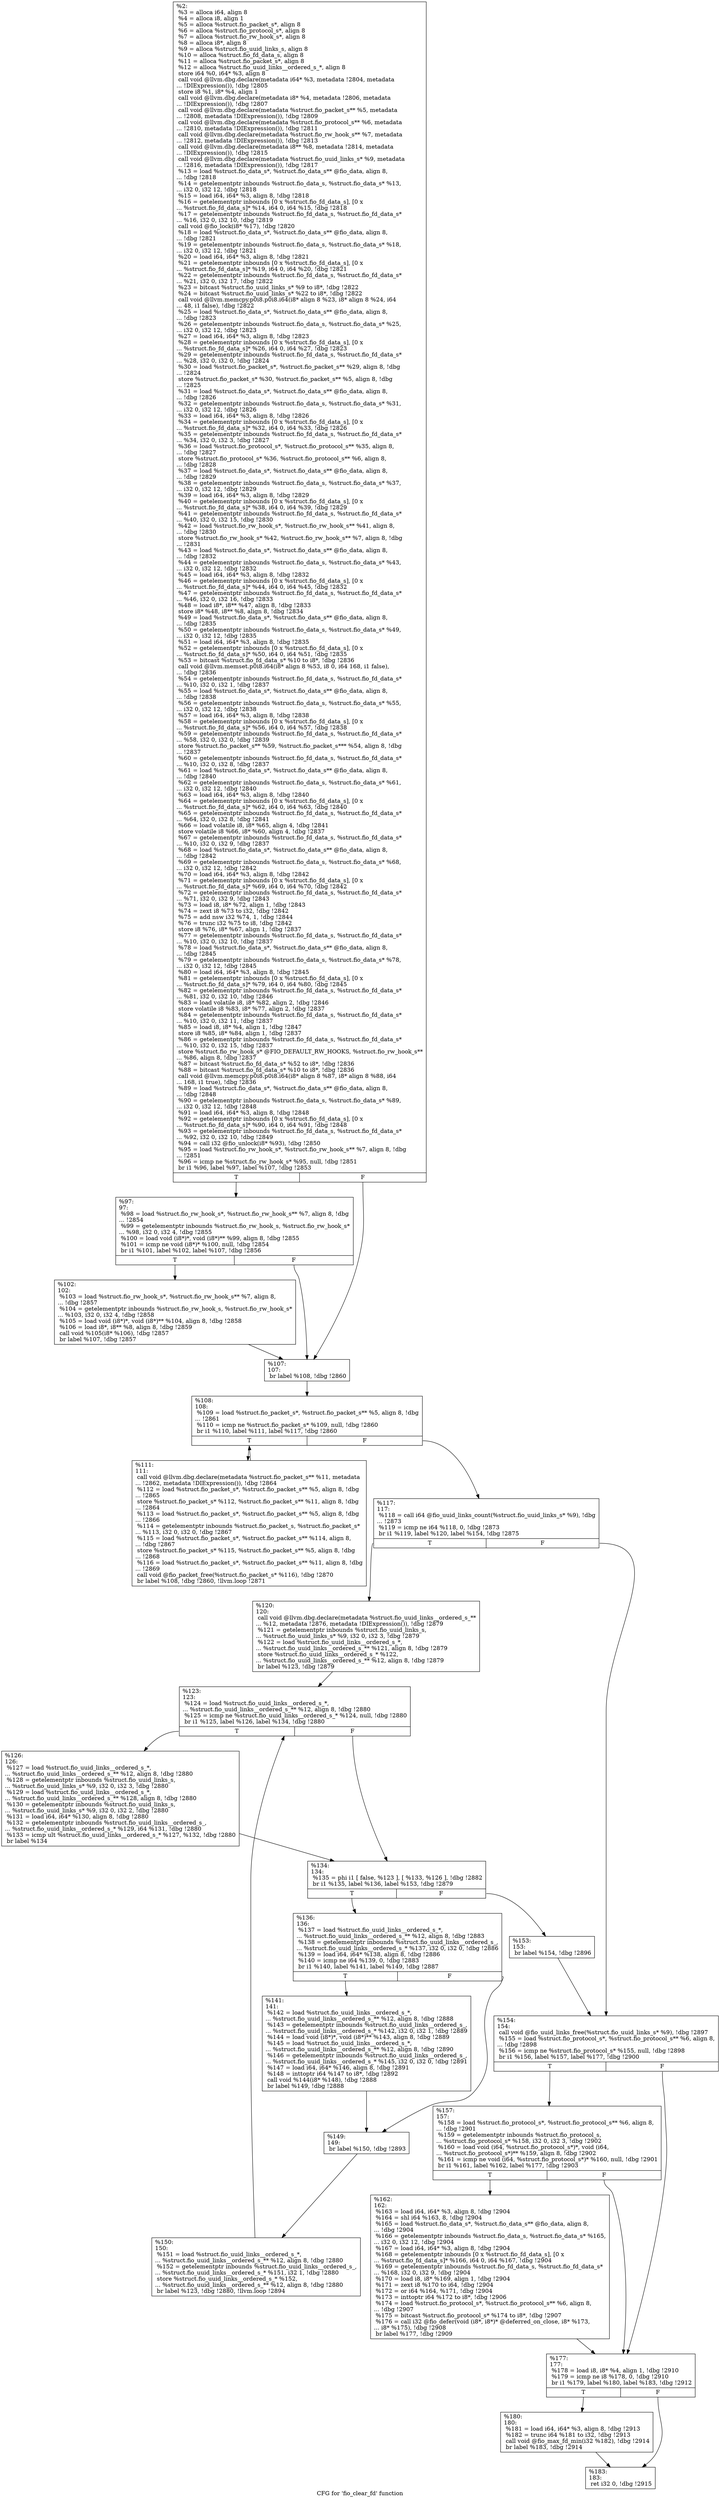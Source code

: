 digraph "CFG for 'fio_clear_fd' function" {
	label="CFG for 'fio_clear_fd' function";

	Node0x5568513be110 [shape=record,label="{%2:\l  %3 = alloca i64, align 8\l  %4 = alloca i8, align 1\l  %5 = alloca %struct.fio_packet_s*, align 8\l  %6 = alloca %struct.fio_protocol_s*, align 8\l  %7 = alloca %struct.fio_rw_hook_s*, align 8\l  %8 = alloca i8*, align 8\l  %9 = alloca %struct.fio_uuid_links_s, align 8\l  %10 = alloca %struct.fio_fd_data_s, align 8\l  %11 = alloca %struct.fio_packet_s*, align 8\l  %12 = alloca %struct.fio_uuid_links__ordered_s_*, align 8\l  store i64 %0, i64* %3, align 8\l  call void @llvm.dbg.declare(metadata i64* %3, metadata !2804, metadata\l... !DIExpression()), !dbg !2805\l  store i8 %1, i8* %4, align 1\l  call void @llvm.dbg.declare(metadata i8* %4, metadata !2806, metadata\l... !DIExpression()), !dbg !2807\l  call void @llvm.dbg.declare(metadata %struct.fio_packet_s** %5, metadata\l... !2808, metadata !DIExpression()), !dbg !2809\l  call void @llvm.dbg.declare(metadata %struct.fio_protocol_s** %6, metadata\l... !2810, metadata !DIExpression()), !dbg !2811\l  call void @llvm.dbg.declare(metadata %struct.fio_rw_hook_s** %7, metadata\l... !2812, metadata !DIExpression()), !dbg !2813\l  call void @llvm.dbg.declare(metadata i8** %8, metadata !2814, metadata\l... !DIExpression()), !dbg !2815\l  call void @llvm.dbg.declare(metadata %struct.fio_uuid_links_s* %9, metadata\l... !2816, metadata !DIExpression()), !dbg !2817\l  %13 = load %struct.fio_data_s*, %struct.fio_data_s** @fio_data, align 8,\l... !dbg !2818\l  %14 = getelementptr inbounds %struct.fio_data_s, %struct.fio_data_s* %13,\l... i32 0, i32 12, !dbg !2818\l  %15 = load i64, i64* %3, align 8, !dbg !2818\l  %16 = getelementptr inbounds [0 x %struct.fio_fd_data_s], [0 x\l... %struct.fio_fd_data_s]* %14, i64 0, i64 %15, !dbg !2818\l  %17 = getelementptr inbounds %struct.fio_fd_data_s, %struct.fio_fd_data_s*\l... %16, i32 0, i32 10, !dbg !2819\l  call void @fio_lock(i8* %17), !dbg !2820\l  %18 = load %struct.fio_data_s*, %struct.fio_data_s** @fio_data, align 8,\l... !dbg !2821\l  %19 = getelementptr inbounds %struct.fio_data_s, %struct.fio_data_s* %18,\l... i32 0, i32 12, !dbg !2821\l  %20 = load i64, i64* %3, align 8, !dbg !2821\l  %21 = getelementptr inbounds [0 x %struct.fio_fd_data_s], [0 x\l... %struct.fio_fd_data_s]* %19, i64 0, i64 %20, !dbg !2821\l  %22 = getelementptr inbounds %struct.fio_fd_data_s, %struct.fio_fd_data_s*\l... %21, i32 0, i32 17, !dbg !2822\l  %23 = bitcast %struct.fio_uuid_links_s* %9 to i8*, !dbg !2822\l  %24 = bitcast %struct.fio_uuid_links_s* %22 to i8*, !dbg !2822\l  call void @llvm.memcpy.p0i8.p0i8.i64(i8* align 8 %23, i8* align 8 %24, i64\l... 48, i1 false), !dbg !2822\l  %25 = load %struct.fio_data_s*, %struct.fio_data_s** @fio_data, align 8,\l... !dbg !2823\l  %26 = getelementptr inbounds %struct.fio_data_s, %struct.fio_data_s* %25,\l... i32 0, i32 12, !dbg !2823\l  %27 = load i64, i64* %3, align 8, !dbg !2823\l  %28 = getelementptr inbounds [0 x %struct.fio_fd_data_s], [0 x\l... %struct.fio_fd_data_s]* %26, i64 0, i64 %27, !dbg !2823\l  %29 = getelementptr inbounds %struct.fio_fd_data_s, %struct.fio_fd_data_s*\l... %28, i32 0, i32 0, !dbg !2824\l  %30 = load %struct.fio_packet_s*, %struct.fio_packet_s** %29, align 8, !dbg\l... !2824\l  store %struct.fio_packet_s* %30, %struct.fio_packet_s** %5, align 8, !dbg\l... !2825\l  %31 = load %struct.fio_data_s*, %struct.fio_data_s** @fio_data, align 8,\l... !dbg !2826\l  %32 = getelementptr inbounds %struct.fio_data_s, %struct.fio_data_s* %31,\l... i32 0, i32 12, !dbg !2826\l  %33 = load i64, i64* %3, align 8, !dbg !2826\l  %34 = getelementptr inbounds [0 x %struct.fio_fd_data_s], [0 x\l... %struct.fio_fd_data_s]* %32, i64 0, i64 %33, !dbg !2826\l  %35 = getelementptr inbounds %struct.fio_fd_data_s, %struct.fio_fd_data_s*\l... %34, i32 0, i32 3, !dbg !2827\l  %36 = load %struct.fio_protocol_s*, %struct.fio_protocol_s** %35, align 8,\l... !dbg !2827\l  store %struct.fio_protocol_s* %36, %struct.fio_protocol_s** %6, align 8,\l... !dbg !2828\l  %37 = load %struct.fio_data_s*, %struct.fio_data_s** @fio_data, align 8,\l... !dbg !2829\l  %38 = getelementptr inbounds %struct.fio_data_s, %struct.fio_data_s* %37,\l... i32 0, i32 12, !dbg !2829\l  %39 = load i64, i64* %3, align 8, !dbg !2829\l  %40 = getelementptr inbounds [0 x %struct.fio_fd_data_s], [0 x\l... %struct.fio_fd_data_s]* %38, i64 0, i64 %39, !dbg !2829\l  %41 = getelementptr inbounds %struct.fio_fd_data_s, %struct.fio_fd_data_s*\l... %40, i32 0, i32 15, !dbg !2830\l  %42 = load %struct.fio_rw_hook_s*, %struct.fio_rw_hook_s** %41, align 8,\l... !dbg !2830\l  store %struct.fio_rw_hook_s* %42, %struct.fio_rw_hook_s** %7, align 8, !dbg\l... !2831\l  %43 = load %struct.fio_data_s*, %struct.fio_data_s** @fio_data, align 8,\l... !dbg !2832\l  %44 = getelementptr inbounds %struct.fio_data_s, %struct.fio_data_s* %43,\l... i32 0, i32 12, !dbg !2832\l  %45 = load i64, i64* %3, align 8, !dbg !2832\l  %46 = getelementptr inbounds [0 x %struct.fio_fd_data_s], [0 x\l... %struct.fio_fd_data_s]* %44, i64 0, i64 %45, !dbg !2832\l  %47 = getelementptr inbounds %struct.fio_fd_data_s, %struct.fio_fd_data_s*\l... %46, i32 0, i32 16, !dbg !2833\l  %48 = load i8*, i8** %47, align 8, !dbg !2833\l  store i8* %48, i8** %8, align 8, !dbg !2834\l  %49 = load %struct.fio_data_s*, %struct.fio_data_s** @fio_data, align 8,\l... !dbg !2835\l  %50 = getelementptr inbounds %struct.fio_data_s, %struct.fio_data_s* %49,\l... i32 0, i32 12, !dbg !2835\l  %51 = load i64, i64* %3, align 8, !dbg !2835\l  %52 = getelementptr inbounds [0 x %struct.fio_fd_data_s], [0 x\l... %struct.fio_fd_data_s]* %50, i64 0, i64 %51, !dbg !2835\l  %53 = bitcast %struct.fio_fd_data_s* %10 to i8*, !dbg !2836\l  call void @llvm.memset.p0i8.i64(i8* align 8 %53, i8 0, i64 168, i1 false),\l... !dbg !2836\l  %54 = getelementptr inbounds %struct.fio_fd_data_s, %struct.fio_fd_data_s*\l... %10, i32 0, i32 1, !dbg !2837\l  %55 = load %struct.fio_data_s*, %struct.fio_data_s** @fio_data, align 8,\l... !dbg !2838\l  %56 = getelementptr inbounds %struct.fio_data_s, %struct.fio_data_s* %55,\l... i32 0, i32 12, !dbg !2838\l  %57 = load i64, i64* %3, align 8, !dbg !2838\l  %58 = getelementptr inbounds [0 x %struct.fio_fd_data_s], [0 x\l... %struct.fio_fd_data_s]* %56, i64 0, i64 %57, !dbg !2838\l  %59 = getelementptr inbounds %struct.fio_fd_data_s, %struct.fio_fd_data_s*\l... %58, i32 0, i32 0, !dbg !2839\l  store %struct.fio_packet_s** %59, %struct.fio_packet_s*** %54, align 8, !dbg\l... !2837\l  %60 = getelementptr inbounds %struct.fio_fd_data_s, %struct.fio_fd_data_s*\l... %10, i32 0, i32 8, !dbg !2837\l  %61 = load %struct.fio_data_s*, %struct.fio_data_s** @fio_data, align 8,\l... !dbg !2840\l  %62 = getelementptr inbounds %struct.fio_data_s, %struct.fio_data_s* %61,\l... i32 0, i32 12, !dbg !2840\l  %63 = load i64, i64* %3, align 8, !dbg !2840\l  %64 = getelementptr inbounds [0 x %struct.fio_fd_data_s], [0 x\l... %struct.fio_fd_data_s]* %62, i64 0, i64 %63, !dbg !2840\l  %65 = getelementptr inbounds %struct.fio_fd_data_s, %struct.fio_fd_data_s*\l... %64, i32 0, i32 8, !dbg !2841\l  %66 = load volatile i8, i8* %65, align 4, !dbg !2841\l  store volatile i8 %66, i8* %60, align 4, !dbg !2837\l  %67 = getelementptr inbounds %struct.fio_fd_data_s, %struct.fio_fd_data_s*\l... %10, i32 0, i32 9, !dbg !2837\l  %68 = load %struct.fio_data_s*, %struct.fio_data_s** @fio_data, align 8,\l... !dbg !2842\l  %69 = getelementptr inbounds %struct.fio_data_s, %struct.fio_data_s* %68,\l... i32 0, i32 12, !dbg !2842\l  %70 = load i64, i64* %3, align 8, !dbg !2842\l  %71 = getelementptr inbounds [0 x %struct.fio_fd_data_s], [0 x\l... %struct.fio_fd_data_s]* %69, i64 0, i64 %70, !dbg !2842\l  %72 = getelementptr inbounds %struct.fio_fd_data_s, %struct.fio_fd_data_s*\l... %71, i32 0, i32 9, !dbg !2843\l  %73 = load i8, i8* %72, align 1, !dbg !2843\l  %74 = zext i8 %73 to i32, !dbg !2842\l  %75 = add nsw i32 %74, 1, !dbg !2844\l  %76 = trunc i32 %75 to i8, !dbg !2842\l  store i8 %76, i8* %67, align 1, !dbg !2837\l  %77 = getelementptr inbounds %struct.fio_fd_data_s, %struct.fio_fd_data_s*\l... %10, i32 0, i32 10, !dbg !2837\l  %78 = load %struct.fio_data_s*, %struct.fio_data_s** @fio_data, align 8,\l... !dbg !2845\l  %79 = getelementptr inbounds %struct.fio_data_s, %struct.fio_data_s* %78,\l... i32 0, i32 12, !dbg !2845\l  %80 = load i64, i64* %3, align 8, !dbg !2845\l  %81 = getelementptr inbounds [0 x %struct.fio_fd_data_s], [0 x\l... %struct.fio_fd_data_s]* %79, i64 0, i64 %80, !dbg !2845\l  %82 = getelementptr inbounds %struct.fio_fd_data_s, %struct.fio_fd_data_s*\l... %81, i32 0, i32 10, !dbg !2846\l  %83 = load volatile i8, i8* %82, align 2, !dbg !2846\l  store volatile i8 %83, i8* %77, align 2, !dbg !2837\l  %84 = getelementptr inbounds %struct.fio_fd_data_s, %struct.fio_fd_data_s*\l... %10, i32 0, i32 11, !dbg !2837\l  %85 = load i8, i8* %4, align 1, !dbg !2847\l  store i8 %85, i8* %84, align 1, !dbg !2837\l  %86 = getelementptr inbounds %struct.fio_fd_data_s, %struct.fio_fd_data_s*\l... %10, i32 0, i32 15, !dbg !2837\l  store %struct.fio_rw_hook_s* @FIO_DEFAULT_RW_HOOKS, %struct.fio_rw_hook_s**\l... %86, align 8, !dbg !2837\l  %87 = bitcast %struct.fio_fd_data_s* %52 to i8*, !dbg !2836\l  %88 = bitcast %struct.fio_fd_data_s* %10 to i8*, !dbg !2836\l  call void @llvm.memcpy.p0i8.p0i8.i64(i8* align 8 %87, i8* align 8 %88, i64\l... 168, i1 true), !dbg !2836\l  %89 = load %struct.fio_data_s*, %struct.fio_data_s** @fio_data, align 8,\l... !dbg !2848\l  %90 = getelementptr inbounds %struct.fio_data_s, %struct.fio_data_s* %89,\l... i32 0, i32 12, !dbg !2848\l  %91 = load i64, i64* %3, align 8, !dbg !2848\l  %92 = getelementptr inbounds [0 x %struct.fio_fd_data_s], [0 x\l... %struct.fio_fd_data_s]* %90, i64 0, i64 %91, !dbg !2848\l  %93 = getelementptr inbounds %struct.fio_fd_data_s, %struct.fio_fd_data_s*\l... %92, i32 0, i32 10, !dbg !2849\l  %94 = call i32 @fio_unlock(i8* %93), !dbg !2850\l  %95 = load %struct.fio_rw_hook_s*, %struct.fio_rw_hook_s** %7, align 8, !dbg\l... !2851\l  %96 = icmp ne %struct.fio_rw_hook_s* %95, null, !dbg !2851\l  br i1 %96, label %97, label %107, !dbg !2853\l|{<s0>T|<s1>F}}"];
	Node0x5568513be110:s0 -> Node0x5568513be4d0;
	Node0x5568513be110:s1 -> Node0x5568513be570;
	Node0x5568513be4d0 [shape=record,label="{%97:\l97:                                               \l  %98 = load %struct.fio_rw_hook_s*, %struct.fio_rw_hook_s** %7, align 8, !dbg\l... !2854\l  %99 = getelementptr inbounds %struct.fio_rw_hook_s, %struct.fio_rw_hook_s*\l... %98, i32 0, i32 4, !dbg !2855\l  %100 = load void (i8*)*, void (i8*)** %99, align 8, !dbg !2855\l  %101 = icmp ne void (i8*)* %100, null, !dbg !2854\l  br i1 %101, label %102, label %107, !dbg !2856\l|{<s0>T|<s1>F}}"];
	Node0x5568513be4d0:s0 -> Node0x5568513be520;
	Node0x5568513be4d0:s1 -> Node0x5568513be570;
	Node0x5568513be520 [shape=record,label="{%102:\l102:                                              \l  %103 = load %struct.fio_rw_hook_s*, %struct.fio_rw_hook_s** %7, align 8,\l... !dbg !2857\l  %104 = getelementptr inbounds %struct.fio_rw_hook_s, %struct.fio_rw_hook_s*\l... %103, i32 0, i32 4, !dbg !2858\l  %105 = load void (i8*)*, void (i8*)** %104, align 8, !dbg !2858\l  %106 = load i8*, i8** %8, align 8, !dbg !2859\l  call void %105(i8* %106), !dbg !2857\l  br label %107, !dbg !2857\l}"];
	Node0x5568513be520 -> Node0x5568513be570;
	Node0x5568513be570 [shape=record,label="{%107:\l107:                                              \l  br label %108, !dbg !2860\l}"];
	Node0x5568513be570 -> Node0x5568513be5c0;
	Node0x5568513be5c0 [shape=record,label="{%108:\l108:                                              \l  %109 = load %struct.fio_packet_s*, %struct.fio_packet_s** %5, align 8, !dbg\l... !2861\l  %110 = icmp ne %struct.fio_packet_s* %109, null, !dbg !2860\l  br i1 %110, label %111, label %117, !dbg !2860\l|{<s0>T|<s1>F}}"];
	Node0x5568513be5c0:s0 -> Node0x5568513be610;
	Node0x5568513be5c0:s1 -> Node0x5568513be660;
	Node0x5568513be610 [shape=record,label="{%111:\l111:                                              \l  call void @llvm.dbg.declare(metadata %struct.fio_packet_s** %11, metadata\l... !2862, metadata !DIExpression()), !dbg !2864\l  %112 = load %struct.fio_packet_s*, %struct.fio_packet_s** %5, align 8, !dbg\l... !2865\l  store %struct.fio_packet_s* %112, %struct.fio_packet_s** %11, align 8, !dbg\l... !2864\l  %113 = load %struct.fio_packet_s*, %struct.fio_packet_s** %5, align 8, !dbg\l... !2866\l  %114 = getelementptr inbounds %struct.fio_packet_s, %struct.fio_packet_s*\l... %113, i32 0, i32 0, !dbg !2867\l  %115 = load %struct.fio_packet_s*, %struct.fio_packet_s** %114, align 8,\l... !dbg !2867\l  store %struct.fio_packet_s* %115, %struct.fio_packet_s** %5, align 8, !dbg\l... !2868\l  %116 = load %struct.fio_packet_s*, %struct.fio_packet_s** %11, align 8, !dbg\l... !2869\l  call void @fio_packet_free(%struct.fio_packet_s* %116), !dbg !2870\l  br label %108, !dbg !2860, !llvm.loop !2871\l}"];
	Node0x5568513be610 -> Node0x5568513be5c0;
	Node0x5568513be660 [shape=record,label="{%117:\l117:                                              \l  %118 = call i64 @fio_uuid_links_count(%struct.fio_uuid_links_s* %9), !dbg\l... !2873\l  %119 = icmp ne i64 %118, 0, !dbg !2873\l  br i1 %119, label %120, label %154, !dbg !2875\l|{<s0>T|<s1>F}}"];
	Node0x5568513be660:s0 -> Node0x5568513be6b0;
	Node0x5568513be660:s1 -> Node0x5568513be980;
	Node0x5568513be6b0 [shape=record,label="{%120:\l120:                                              \l  call void @llvm.dbg.declare(metadata %struct.fio_uuid_links__ordered_s_**\l... %12, metadata !2876, metadata !DIExpression()), !dbg !2879\l  %121 = getelementptr inbounds %struct.fio_uuid_links_s,\l... %struct.fio_uuid_links_s* %9, i32 0, i32 3, !dbg !2879\l  %122 = load %struct.fio_uuid_links__ordered_s_*,\l... %struct.fio_uuid_links__ordered_s_** %121, align 8, !dbg !2879\l  store %struct.fio_uuid_links__ordered_s_* %122,\l... %struct.fio_uuid_links__ordered_s_** %12, align 8, !dbg !2879\l  br label %123, !dbg !2879\l}"];
	Node0x5568513be6b0 -> Node0x5568513be700;
	Node0x5568513be700 [shape=record,label="{%123:\l123:                                              \l  %124 = load %struct.fio_uuid_links__ordered_s_*,\l... %struct.fio_uuid_links__ordered_s_** %12, align 8, !dbg !2880\l  %125 = icmp ne %struct.fio_uuid_links__ordered_s_* %124, null, !dbg !2880\l  br i1 %125, label %126, label %134, !dbg !2880\l|{<s0>T|<s1>F}}"];
	Node0x5568513be700:s0 -> Node0x5568513be750;
	Node0x5568513be700:s1 -> Node0x5568513be7a0;
	Node0x5568513be750 [shape=record,label="{%126:\l126:                                              \l  %127 = load %struct.fio_uuid_links__ordered_s_*,\l... %struct.fio_uuid_links__ordered_s_** %12, align 8, !dbg !2880\l  %128 = getelementptr inbounds %struct.fio_uuid_links_s,\l... %struct.fio_uuid_links_s* %9, i32 0, i32 3, !dbg !2880\l  %129 = load %struct.fio_uuid_links__ordered_s_*,\l... %struct.fio_uuid_links__ordered_s_** %128, align 8, !dbg !2880\l  %130 = getelementptr inbounds %struct.fio_uuid_links_s,\l... %struct.fio_uuid_links_s* %9, i32 0, i32 2, !dbg !2880\l  %131 = load i64, i64* %130, align 8, !dbg !2880\l  %132 = getelementptr inbounds %struct.fio_uuid_links__ordered_s_,\l... %struct.fio_uuid_links__ordered_s_* %129, i64 %131, !dbg !2880\l  %133 = icmp ult %struct.fio_uuid_links__ordered_s_* %127, %132, !dbg !2880\l  br label %134\l}"];
	Node0x5568513be750 -> Node0x5568513be7a0;
	Node0x5568513be7a0 [shape=record,label="{%134:\l134:                                              \l  %135 = phi i1 [ false, %123 ], [ %133, %126 ], !dbg !2882\l  br i1 %135, label %136, label %153, !dbg !2879\l|{<s0>T|<s1>F}}"];
	Node0x5568513be7a0:s0 -> Node0x5568513be7f0;
	Node0x5568513be7a0:s1 -> Node0x5568513be930;
	Node0x5568513be7f0 [shape=record,label="{%136:\l136:                                              \l  %137 = load %struct.fio_uuid_links__ordered_s_*,\l... %struct.fio_uuid_links__ordered_s_** %12, align 8, !dbg !2883\l  %138 = getelementptr inbounds %struct.fio_uuid_links__ordered_s_,\l... %struct.fio_uuid_links__ordered_s_* %137, i32 0, i32 0, !dbg !2886\l  %139 = load i64, i64* %138, align 8, !dbg !2886\l  %140 = icmp ne i64 %139, 0, !dbg !2883\l  br i1 %140, label %141, label %149, !dbg !2887\l|{<s0>T|<s1>F}}"];
	Node0x5568513be7f0:s0 -> Node0x5568513be840;
	Node0x5568513be7f0:s1 -> Node0x5568513be890;
	Node0x5568513be840 [shape=record,label="{%141:\l141:                                              \l  %142 = load %struct.fio_uuid_links__ordered_s_*,\l... %struct.fio_uuid_links__ordered_s_** %12, align 8, !dbg !2888\l  %143 = getelementptr inbounds %struct.fio_uuid_links__ordered_s_,\l... %struct.fio_uuid_links__ordered_s_* %142, i32 0, i32 1, !dbg !2889\l  %144 = load void (i8*)*, void (i8*)** %143, align 8, !dbg !2889\l  %145 = load %struct.fio_uuid_links__ordered_s_*,\l... %struct.fio_uuid_links__ordered_s_** %12, align 8, !dbg !2890\l  %146 = getelementptr inbounds %struct.fio_uuid_links__ordered_s_,\l... %struct.fio_uuid_links__ordered_s_* %145, i32 0, i32 0, !dbg !2891\l  %147 = load i64, i64* %146, align 8, !dbg !2891\l  %148 = inttoptr i64 %147 to i8*, !dbg !2892\l  call void %144(i8* %148), !dbg !2888\l  br label %149, !dbg !2888\l}"];
	Node0x5568513be840 -> Node0x5568513be890;
	Node0x5568513be890 [shape=record,label="{%149:\l149:                                              \l  br label %150, !dbg !2893\l}"];
	Node0x5568513be890 -> Node0x5568513be8e0;
	Node0x5568513be8e0 [shape=record,label="{%150:\l150:                                              \l  %151 = load %struct.fio_uuid_links__ordered_s_*,\l... %struct.fio_uuid_links__ordered_s_** %12, align 8, !dbg !2880\l  %152 = getelementptr inbounds %struct.fio_uuid_links__ordered_s_,\l... %struct.fio_uuid_links__ordered_s_* %151, i32 1, !dbg !2880\l  store %struct.fio_uuid_links__ordered_s_* %152,\l... %struct.fio_uuid_links__ordered_s_** %12, align 8, !dbg !2880\l  br label %123, !dbg !2880, !llvm.loop !2894\l}"];
	Node0x5568513be8e0 -> Node0x5568513be700;
	Node0x5568513be930 [shape=record,label="{%153:\l153:                                              \l  br label %154, !dbg !2896\l}"];
	Node0x5568513be930 -> Node0x5568513be980;
	Node0x5568513be980 [shape=record,label="{%154:\l154:                                              \l  call void @fio_uuid_links_free(%struct.fio_uuid_links_s* %9), !dbg !2897\l  %155 = load %struct.fio_protocol_s*, %struct.fio_protocol_s** %6, align 8,\l... !dbg !2898\l  %156 = icmp ne %struct.fio_protocol_s* %155, null, !dbg !2898\l  br i1 %156, label %157, label %177, !dbg !2900\l|{<s0>T|<s1>F}}"];
	Node0x5568513be980:s0 -> Node0x5568513be9d0;
	Node0x5568513be980:s1 -> Node0x5568513bea70;
	Node0x5568513be9d0 [shape=record,label="{%157:\l157:                                              \l  %158 = load %struct.fio_protocol_s*, %struct.fio_protocol_s** %6, align 8,\l... !dbg !2901\l  %159 = getelementptr inbounds %struct.fio_protocol_s,\l... %struct.fio_protocol_s* %158, i32 0, i32 3, !dbg !2902\l  %160 = load void (i64, %struct.fio_protocol_s*)*, void (i64,\l... %struct.fio_protocol_s*)** %159, align 8, !dbg !2902\l  %161 = icmp ne void (i64, %struct.fio_protocol_s*)* %160, null, !dbg !2901\l  br i1 %161, label %162, label %177, !dbg !2903\l|{<s0>T|<s1>F}}"];
	Node0x5568513be9d0:s0 -> Node0x5568513bea20;
	Node0x5568513be9d0:s1 -> Node0x5568513bea70;
	Node0x5568513bea20 [shape=record,label="{%162:\l162:                                              \l  %163 = load i64, i64* %3, align 8, !dbg !2904\l  %164 = shl i64 %163, 8, !dbg !2904\l  %165 = load %struct.fio_data_s*, %struct.fio_data_s** @fio_data, align 8,\l... !dbg !2904\l  %166 = getelementptr inbounds %struct.fio_data_s, %struct.fio_data_s* %165,\l... i32 0, i32 12, !dbg !2904\l  %167 = load i64, i64* %3, align 8, !dbg !2904\l  %168 = getelementptr inbounds [0 x %struct.fio_fd_data_s], [0 x\l... %struct.fio_fd_data_s]* %166, i64 0, i64 %167, !dbg !2904\l  %169 = getelementptr inbounds %struct.fio_fd_data_s, %struct.fio_fd_data_s*\l... %168, i32 0, i32 9, !dbg !2904\l  %170 = load i8, i8* %169, align 1, !dbg !2904\l  %171 = zext i8 %170 to i64, !dbg !2904\l  %172 = or i64 %164, %171, !dbg !2904\l  %173 = inttoptr i64 %172 to i8*, !dbg !2906\l  %174 = load %struct.fio_protocol_s*, %struct.fio_protocol_s** %6, align 8,\l... !dbg !2907\l  %175 = bitcast %struct.fio_protocol_s* %174 to i8*, !dbg !2907\l  %176 = call i32 @fio_defer(void (i8*, i8*)* @deferred_on_close, i8* %173,\l... i8* %175), !dbg !2908\l  br label %177, !dbg !2909\l}"];
	Node0x5568513bea20 -> Node0x5568513bea70;
	Node0x5568513bea70 [shape=record,label="{%177:\l177:                                              \l  %178 = load i8, i8* %4, align 1, !dbg !2910\l  %179 = icmp ne i8 %178, 0, !dbg !2910\l  br i1 %179, label %180, label %183, !dbg !2912\l|{<s0>T|<s1>F}}"];
	Node0x5568513bea70:s0 -> Node0x5568513beac0;
	Node0x5568513bea70:s1 -> Node0x5568513beb10;
	Node0x5568513beac0 [shape=record,label="{%180:\l180:                                              \l  %181 = load i64, i64* %3, align 8, !dbg !2913\l  %182 = trunc i64 %181 to i32, !dbg !2913\l  call void @fio_max_fd_min(i32 %182), !dbg !2914\l  br label %183, !dbg !2914\l}"];
	Node0x5568513beac0 -> Node0x5568513beb10;
	Node0x5568513beb10 [shape=record,label="{%183:\l183:                                              \l  ret i32 0, !dbg !2915\l}"];
}
